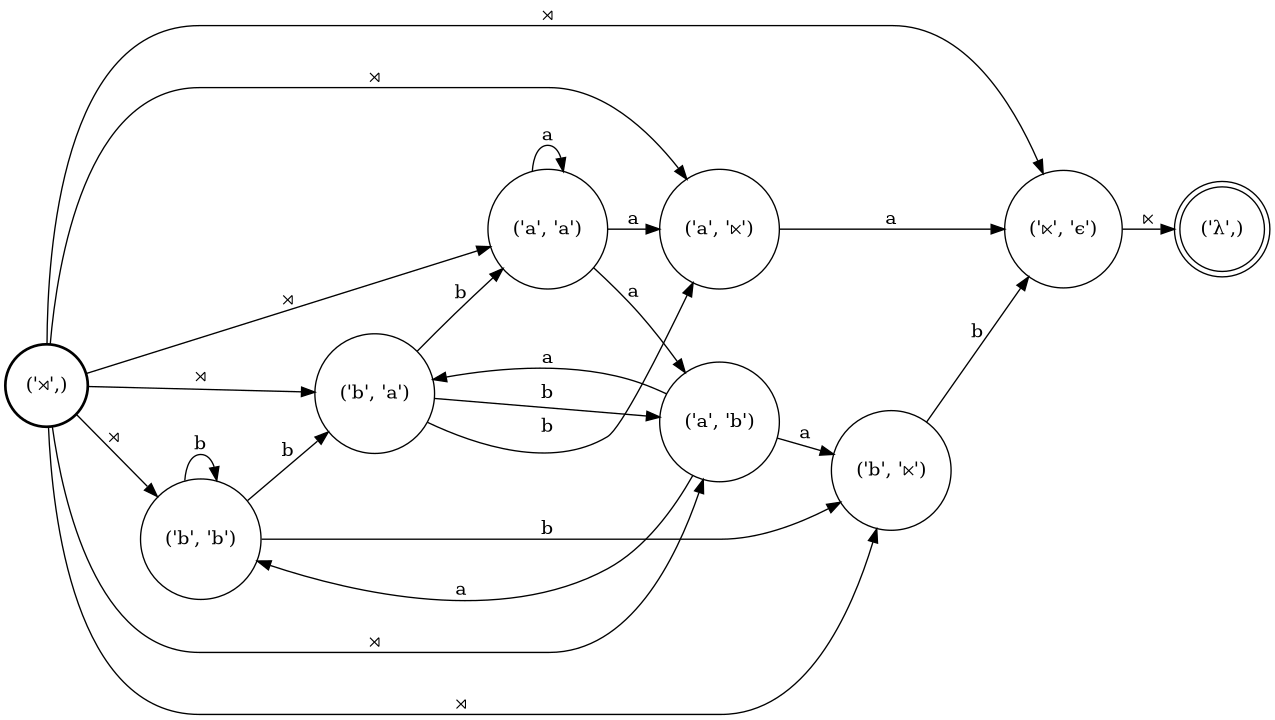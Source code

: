 digraph FST {
rankdir = LR;
size = "8.5,11";
center = 1;
orientation = Portrait;
ranksep = "0.4";
nodesep = "0.25";
8 [label = "('⋊',)", shape = circle, style = bold, fontsize = 14]
	8 -> 4 [label = "⋊", fontsize = 14];
	8 -> 5 [label = "⋊", fontsize = 14];
	8 -> 7 [label = "⋊", fontsize = 14];
	8 -> 1 [label = "⋊", fontsize = 14];
	8 -> 3 [label = "⋊", fontsize = 14];
	8 -> 6 [label = "⋊", fontsize = 14];
	8 -> 2 [label = "⋊", fontsize = 14];
0 [label = "('λ',)", shape = doublecircle, style = solid, fontsize = 14]
1 [label = "('⋉', 'ϵ')", shape = circle, style = solid, fontsize = 14]
	1 -> 0 [label = "⋉", fontsize = 14];
2 [label = "('b', '⋉')", shape = circle, style = solid, fontsize = 14]
	2 -> 1 [label = "b", fontsize = 14];
3 [label = "('a', '⋉')", shape = circle, style = solid, fontsize = 14]
	3 -> 1 [label = "a", fontsize = 14];
4 [label = "('b', 'b')", shape = circle, style = solid, fontsize = 14]
	4 -> 2 [label = "b", fontsize = 14];
	4 -> 6 [label = "b", fontsize = 14];
	4 -> 4 [label = "b", fontsize = 14];
5 [label = "('a', 'b')", shape = circle, style = solid, fontsize = 14]
	5 -> 2 [label = "a", fontsize = 14];
	5 -> 6 [label = "a", fontsize = 14];
	5 -> 4 [label = "a", fontsize = 14];
6 [label = "('b', 'a')", shape = circle, style = solid, fontsize = 14]
	6 -> 3 [label = "b", fontsize = 14];
	6 -> 5 [label = "b", fontsize = 14];
	6 -> 7 [label = "b", fontsize = 14];
7 [label = "('a', 'a')", shape = circle, style = solid, fontsize = 14]
	7 -> 3 [label = "a", fontsize = 14];
	7 -> 5 [label = "a", fontsize = 14];
	7 -> 7 [label = "a", fontsize = 14];
}
